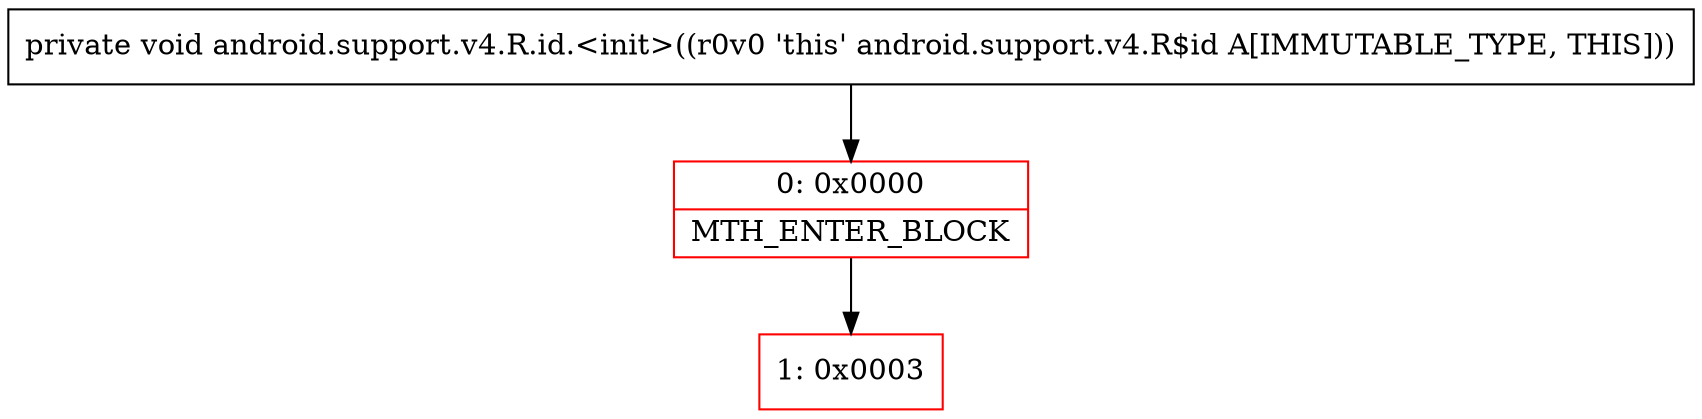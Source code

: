 digraph "CFG forandroid.support.v4.R.id.\<init\>()V" {
subgraph cluster_Region_1247282508 {
label = "R(0)";
node [shape=record,color=blue];
}
Node_0 [shape=record,color=red,label="{0\:\ 0x0000|MTH_ENTER_BLOCK\l}"];
Node_1 [shape=record,color=red,label="{1\:\ 0x0003}"];
MethodNode[shape=record,label="{private void android.support.v4.R.id.\<init\>((r0v0 'this' android.support.v4.R$id A[IMMUTABLE_TYPE, THIS])) }"];
MethodNode -> Node_0;
Node_0 -> Node_1;
}

